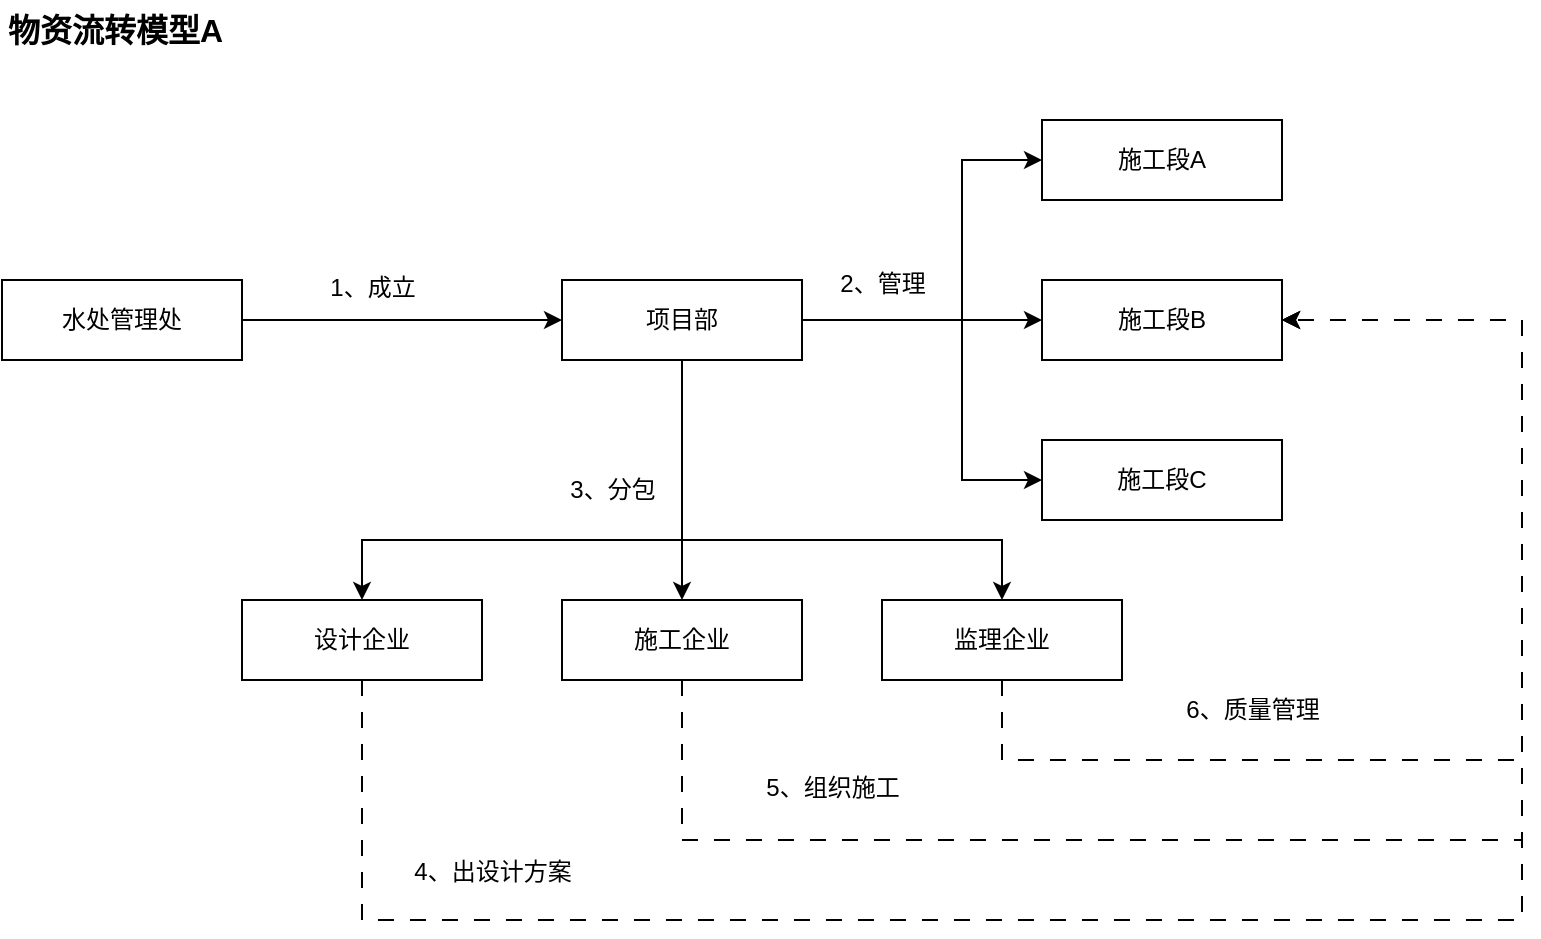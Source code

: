 <mxfile version="22.1.0" type="github" pages="4">
  <diagram name="0001" id="y2zCg2tqc-IcQTNm7M6H">
    <mxGraphModel dx="956" dy="505" grid="1" gridSize="10" guides="1" tooltips="1" connect="1" arrows="1" fold="1" page="1" pageScale="1" pageWidth="1169" pageHeight="827" math="0" shadow="0">
      <root>
        <mxCell id="sdHGfgtrLrPXHbDimJ2l-0" />
        <mxCell id="sdHGfgtrLrPXHbDimJ2l-1" parent="sdHGfgtrLrPXHbDimJ2l-0" />
        <mxCell id="sdHGfgtrLrPXHbDimJ2l-57" value="&lt;b style=&quot;font-size: 16px;&quot;&gt;物资流转模型A&lt;/b&gt;" style="text;html=1;align=left;verticalAlign=middle;resizable=0;points=[];autosize=1;strokeColor=none;fillColor=none;fontSize=16;rounded=0;labelBackgroundColor=none;" parent="sdHGfgtrLrPXHbDimJ2l-1" vertex="1">
          <mxGeometry x="40.5" y="20" width="130" height="30" as="geometry" />
        </mxCell>
        <mxCell id="HL12fgJ5XwXz7NJd2X_L-1" value="" style="rounded=0;orthogonalLoop=1;jettySize=auto;html=1;entryX=1;entryY=0.5;entryDx=0;entryDy=0;exitX=0;exitY=0.5;exitDx=0;exitDy=0;startArrow=classic;startFill=1;endArrow=none;endFill=0;" parent="sdHGfgtrLrPXHbDimJ2l-1" source="DtQQWt-DvLBq8CPffun4-25" target="HL12fgJ5XwXz7NJd2X_L-0" edge="1">
          <mxGeometry relative="1" as="geometry" />
        </mxCell>
        <mxCell id="BgxtSr9YYNLrN_vWo965-9" value="" style="edgeStyle=orthogonalEdgeStyle;rounded=0;orthogonalLoop=1;jettySize=auto;html=1;entryX=0;entryY=0.5;entryDx=0;entryDy=0;" edge="1" parent="sdHGfgtrLrPXHbDimJ2l-1" source="DtQQWt-DvLBq8CPffun4-25" target="BgxtSr9YYNLrN_vWo965-8">
          <mxGeometry relative="1" as="geometry">
            <Array as="points">
              <mxPoint x="520" y="180" />
              <mxPoint x="520" y="100" />
            </Array>
          </mxGeometry>
        </mxCell>
        <mxCell id="BgxtSr9YYNLrN_vWo965-11" value="" style="edgeStyle=orthogonalEdgeStyle;rounded=0;orthogonalLoop=1;jettySize=auto;html=1;entryX=0;entryY=0.5;entryDx=0;entryDy=0;" edge="1" parent="sdHGfgtrLrPXHbDimJ2l-1" source="DtQQWt-DvLBq8CPffun4-25" target="BgxtSr9YYNLrN_vWo965-10">
          <mxGeometry relative="1" as="geometry">
            <Array as="points">
              <mxPoint x="520" y="180" />
              <mxPoint x="520" y="260" />
            </Array>
          </mxGeometry>
        </mxCell>
        <mxCell id="BgxtSr9YYNLrN_vWo965-13" value="" style="edgeStyle=orthogonalEdgeStyle;rounded=0;orthogonalLoop=1;jettySize=auto;html=1;" edge="1" parent="sdHGfgtrLrPXHbDimJ2l-1" source="DtQQWt-DvLBq8CPffun4-25" target="BgxtSr9YYNLrN_vWo965-12">
          <mxGeometry relative="1" as="geometry" />
        </mxCell>
        <mxCell id="BgxtSr9YYNLrN_vWo965-17" value="" style="edgeStyle=orthogonalEdgeStyle;rounded=0;orthogonalLoop=1;jettySize=auto;html=1;exitX=0.5;exitY=1;exitDx=0;exitDy=0;" edge="1" parent="sdHGfgtrLrPXHbDimJ2l-1" source="DtQQWt-DvLBq8CPffun4-25" target="BgxtSr9YYNLrN_vWo965-16">
          <mxGeometry relative="1" as="geometry">
            <Array as="points">
              <mxPoint x="380" y="290" />
              <mxPoint x="540" y="290" />
            </Array>
          </mxGeometry>
        </mxCell>
        <mxCell id="BgxtSr9YYNLrN_vWo965-19" value="" style="edgeStyle=orthogonalEdgeStyle;rounded=0;orthogonalLoop=1;jettySize=auto;html=1;exitX=0.5;exitY=1;exitDx=0;exitDy=0;" edge="1" parent="sdHGfgtrLrPXHbDimJ2l-1" source="DtQQWt-DvLBq8CPffun4-25" target="BgxtSr9YYNLrN_vWo965-18">
          <mxGeometry relative="1" as="geometry">
            <Array as="points">
              <mxPoint x="380" y="290" />
              <mxPoint x="220" y="290" />
            </Array>
          </mxGeometry>
        </mxCell>
        <mxCell id="BgxtSr9YYNLrN_vWo965-21" value="" style="edgeStyle=orthogonalEdgeStyle;rounded=0;orthogonalLoop=1;jettySize=auto;html=1;" edge="1" parent="sdHGfgtrLrPXHbDimJ2l-1" source="DtQQWt-DvLBq8CPffun4-25" target="BgxtSr9YYNLrN_vWo965-20">
          <mxGeometry relative="1" as="geometry" />
        </mxCell>
        <mxCell id="DtQQWt-DvLBq8CPffun4-25" value="项目部" style="rounded=0;whiteSpace=wrap;html=1;" parent="sdHGfgtrLrPXHbDimJ2l-1" vertex="1">
          <mxGeometry x="320" y="160" width="120" height="40" as="geometry" />
        </mxCell>
        <mxCell id="HL12fgJ5XwXz7NJd2X_L-0" value="水处管理处" style="rounded=0;whiteSpace=wrap;html=1;" parent="sdHGfgtrLrPXHbDimJ2l-1" vertex="1">
          <mxGeometry x="40" y="160" width="120" height="40" as="geometry" />
        </mxCell>
        <mxCell id="HL12fgJ5XwXz7NJd2X_L-2" value="1、成立" style="text;html=1;align=center;verticalAlign=middle;resizable=0;points=[];autosize=1;strokeColor=none;fillColor=none;" parent="sdHGfgtrLrPXHbDimJ2l-1" vertex="1">
          <mxGeometry x="190" y="149" width="70" height="30" as="geometry" />
        </mxCell>
        <mxCell id="BgxtSr9YYNLrN_vWo965-6" value="3、分包" style="text;html=1;align=center;verticalAlign=middle;resizable=0;points=[];autosize=1;strokeColor=none;fillColor=none;" vertex="1" parent="sdHGfgtrLrPXHbDimJ2l-1">
          <mxGeometry x="310" y="250" width="70" height="30" as="geometry" />
        </mxCell>
        <mxCell id="BgxtSr9YYNLrN_vWo965-8" value="施工段A" style="rounded=0;whiteSpace=wrap;html=1;" vertex="1" parent="sdHGfgtrLrPXHbDimJ2l-1">
          <mxGeometry x="560" y="80" width="120" height="40" as="geometry" />
        </mxCell>
        <mxCell id="BgxtSr9YYNLrN_vWo965-10" value="施工段C" style="rounded=0;whiteSpace=wrap;html=1;" vertex="1" parent="sdHGfgtrLrPXHbDimJ2l-1">
          <mxGeometry x="560" y="240" width="120" height="40" as="geometry" />
        </mxCell>
        <mxCell id="BgxtSr9YYNLrN_vWo965-12" value="施工段B" style="rounded=0;whiteSpace=wrap;html=1;" vertex="1" parent="sdHGfgtrLrPXHbDimJ2l-1">
          <mxGeometry x="560" y="160" width="120" height="40" as="geometry" />
        </mxCell>
        <mxCell id="BgxtSr9YYNLrN_vWo965-28" value="" style="edgeStyle=orthogonalEdgeStyle;rounded=0;orthogonalLoop=1;jettySize=auto;html=1;entryX=1;entryY=0.5;entryDx=0;entryDy=0;dashed=1;dashPattern=8 8;" edge="1" parent="sdHGfgtrLrPXHbDimJ2l-1" source="BgxtSr9YYNLrN_vWo965-16" target="BgxtSr9YYNLrN_vWo965-12">
          <mxGeometry relative="1" as="geometry">
            <mxPoint x="540" y="440" as="targetPoint" />
            <Array as="points">
              <mxPoint x="540" y="400" />
              <mxPoint x="800" y="400" />
              <mxPoint x="800" y="180" />
            </Array>
          </mxGeometry>
        </mxCell>
        <mxCell id="BgxtSr9YYNLrN_vWo965-16" value="监理企业" style="rounded=0;whiteSpace=wrap;html=1;" vertex="1" parent="sdHGfgtrLrPXHbDimJ2l-1">
          <mxGeometry x="480" y="320" width="120" height="40" as="geometry" />
        </mxCell>
        <mxCell id="BgxtSr9YYNLrN_vWo965-24" value="" style="edgeStyle=orthogonalEdgeStyle;rounded=0;orthogonalLoop=1;jettySize=auto;html=1;entryX=1;entryY=0.5;entryDx=0;entryDy=0;dashed=1;dashPattern=8 8;" edge="1" parent="sdHGfgtrLrPXHbDimJ2l-1" source="BgxtSr9YYNLrN_vWo965-18" target="BgxtSr9YYNLrN_vWo965-12">
          <mxGeometry relative="1" as="geometry">
            <mxPoint x="220" y="440" as="targetPoint" />
            <Array as="points">
              <mxPoint x="220" y="480" />
              <mxPoint x="800" y="480" />
              <mxPoint x="800" y="180" />
            </Array>
          </mxGeometry>
        </mxCell>
        <mxCell id="BgxtSr9YYNLrN_vWo965-18" value="设计企业" style="rounded=0;whiteSpace=wrap;html=1;" vertex="1" parent="sdHGfgtrLrPXHbDimJ2l-1">
          <mxGeometry x="160" y="320" width="120" height="40" as="geometry" />
        </mxCell>
        <mxCell id="BgxtSr9YYNLrN_vWo965-26" value="" style="edgeStyle=orthogonalEdgeStyle;rounded=0;orthogonalLoop=1;jettySize=auto;html=1;entryX=1;entryY=0.5;entryDx=0;entryDy=0;dashed=1;dashPattern=8 8;" edge="1" parent="sdHGfgtrLrPXHbDimJ2l-1" source="BgxtSr9YYNLrN_vWo965-20" target="BgxtSr9YYNLrN_vWo965-12">
          <mxGeometry relative="1" as="geometry">
            <mxPoint x="380" y="440" as="targetPoint" />
            <Array as="points">
              <mxPoint x="380" y="440" />
              <mxPoint x="800" y="440" />
              <mxPoint x="800" y="180" />
            </Array>
          </mxGeometry>
        </mxCell>
        <mxCell id="BgxtSr9YYNLrN_vWo965-20" value="施工企业" style="rounded=0;whiteSpace=wrap;html=1;" vertex="1" parent="sdHGfgtrLrPXHbDimJ2l-1">
          <mxGeometry x="320" y="320" width="120" height="40" as="geometry" />
        </mxCell>
        <mxCell id="BgxtSr9YYNLrN_vWo965-22" value="2、管理" style="text;html=1;align=center;verticalAlign=middle;resizable=0;points=[];autosize=1;strokeColor=none;fillColor=none;" vertex="1" parent="sdHGfgtrLrPXHbDimJ2l-1">
          <mxGeometry x="445" y="147" width="70" height="30" as="geometry" />
        </mxCell>
        <mxCell id="BgxtSr9YYNLrN_vWo965-29" value="4、出设计方案" style="text;html=1;align=center;verticalAlign=middle;resizable=0;points=[];autosize=1;strokeColor=none;fillColor=none;" vertex="1" parent="sdHGfgtrLrPXHbDimJ2l-1">
          <mxGeometry x="235" y="441" width="100" height="30" as="geometry" />
        </mxCell>
        <mxCell id="BgxtSr9YYNLrN_vWo965-30" value="5、组织施工" style="text;html=1;align=center;verticalAlign=middle;resizable=0;points=[];autosize=1;strokeColor=none;fillColor=none;" vertex="1" parent="sdHGfgtrLrPXHbDimJ2l-1">
          <mxGeometry x="410" y="399" width="90" height="30" as="geometry" />
        </mxCell>
        <mxCell id="BgxtSr9YYNLrN_vWo965-31" value="6、质量管理" style="text;html=1;align=center;verticalAlign=middle;resizable=0;points=[];autosize=1;strokeColor=none;fillColor=none;" vertex="1" parent="sdHGfgtrLrPXHbDimJ2l-1">
          <mxGeometry x="620" y="360" width="90" height="30" as="geometry" />
        </mxCell>
      </root>
    </mxGraphModel>
  </diagram>
  <diagram name="0002" id="v6YHIiIqCK-uheLhkEiw">
    <mxGraphModel dx="1434" dy="758" grid="1" gridSize="10" guides="1" tooltips="1" connect="1" arrows="1" fold="1" page="1" pageScale="1" pageWidth="1169" pageHeight="827" math="0" shadow="0">
      <root>
        <mxCell id="5l5dGnRgkD7SMCscCZ9d-0" />
        <mxCell id="5l5dGnRgkD7SMCscCZ9d-1" parent="5l5dGnRgkD7SMCscCZ9d-0" />
        <mxCell id="5l5dGnRgkD7SMCscCZ9d-2" value="&lt;b style=&quot;font-size: 16px;&quot;&gt;物资流转模型B&lt;/b&gt;" style="text;html=1;align=left;verticalAlign=middle;resizable=0;points=[];autosize=1;strokeColor=none;fillColor=none;fontSize=16;rounded=0;labelBackgroundColor=none;" parent="5l5dGnRgkD7SMCscCZ9d-1" vertex="1">
          <mxGeometry x="40.5" y="20" width="130" height="30" as="geometry" />
        </mxCell>
        <mxCell id="5l5dGnRgkD7SMCscCZ9d-3" value="" style="rounded=0;orthogonalLoop=1;jettySize=auto;html=1;entryX=1;entryY=0.25;entryDx=0;entryDy=0;exitX=0;exitY=0.25;exitDx=0;exitDy=0;" parent="5l5dGnRgkD7SMCscCZ9d-1" source="5l5dGnRgkD7SMCscCZ9d-4" target="5l5dGnRgkD7SMCscCZ9d-6" edge="1">
          <mxGeometry relative="1" as="geometry" />
        </mxCell>
        <mxCell id="3BJEEgyNPgTvVs_ZZCeU-1" value="" style="edgeStyle=orthogonalEdgeStyle;rounded=0;orthogonalLoop=1;jettySize=auto;html=1;" parent="5l5dGnRgkD7SMCscCZ9d-1" source="5l5dGnRgkD7SMCscCZ9d-4" target="3BJEEgyNPgTvVs_ZZCeU-0" edge="1">
          <mxGeometry relative="1" as="geometry">
            <Array as="points">
              <mxPoint x="560" y="240" />
              <mxPoint x="560" y="180" />
            </Array>
          </mxGeometry>
        </mxCell>
        <mxCell id="3BJEEgyNPgTvVs_ZZCeU-3" value="" style="edgeStyle=orthogonalEdgeStyle;rounded=0;orthogonalLoop=1;jettySize=auto;html=1;" parent="5l5dGnRgkD7SMCscCZ9d-1" source="5l5dGnRgkD7SMCscCZ9d-4" target="3BJEEgyNPgTvVs_ZZCeU-2" edge="1">
          <mxGeometry relative="1" as="geometry">
            <Array as="points">
              <mxPoint x="560" y="240" />
              <mxPoint x="560" y="300" />
            </Array>
          </mxGeometry>
        </mxCell>
        <mxCell id="5l5dGnRgkD7SMCscCZ9d-4" value="项目部" style="rounded=0;whiteSpace=wrap;html=1;" parent="5l5dGnRgkD7SMCscCZ9d-1" vertex="1">
          <mxGeometry x="321" y="160" width="120" height="160" as="geometry" />
        </mxCell>
        <mxCell id="5l5dGnRgkD7SMCscCZ9d-5" value="" style="edgeStyle=orthogonalEdgeStyle;rounded=0;orthogonalLoop=1;jettySize=auto;html=1;exitX=0.75;exitY=0;exitDx=0;exitDy=0;entryX=0.25;entryY=0;entryDx=0;entryDy=0;elbow=vertical;curved=1;" parent="5l5dGnRgkD7SMCscCZ9d-1" source="5l5dGnRgkD7SMCscCZ9d-6" target="5l5dGnRgkD7SMCscCZ9d-6" edge="1">
          <mxGeometry relative="1" as="geometry">
            <mxPoint x="140" y="80" as="targetPoint" />
            <Array as="points">
              <mxPoint x="130" y="120" />
              <mxPoint x="70" y="120" />
            </Array>
          </mxGeometry>
        </mxCell>
        <mxCell id="kY5L23jOg3op1AkV3N7v-1" value="" style="edgeStyle=orthogonalEdgeStyle;rounded=0;orthogonalLoop=1;jettySize=auto;html=1;entryX=0.25;entryY=0;entryDx=0;entryDy=0;" parent="5l5dGnRgkD7SMCscCZ9d-1" source="5l5dGnRgkD7SMCscCZ9d-6" target="kY5L23jOg3op1AkV3N7v-0" edge="1">
          <mxGeometry relative="1" as="geometry" />
        </mxCell>
        <mxCell id="5l5dGnRgkD7SMCscCZ9d-6" value="水处管理处" style="rounded=0;whiteSpace=wrap;html=1;" parent="5l5dGnRgkD7SMCscCZ9d-1" vertex="1">
          <mxGeometry x="40" y="161" width="120" height="160" as="geometry" />
        </mxCell>
        <mxCell id="5l5dGnRgkD7SMCscCZ9d-7" value="1、提交物资采购申请" style="text;html=1;align=center;verticalAlign=middle;resizable=0;points=[];autosize=1;strokeColor=none;fillColor=none;" parent="5l5dGnRgkD7SMCscCZ9d-1" vertex="1">
          <mxGeometry x="170" y="165" width="140" height="30" as="geometry" />
        </mxCell>
        <mxCell id="5l5dGnRgkD7SMCscCZ9d-8" value="3、同意物资采购申请" style="text;html=1;align=center;verticalAlign=middle;resizable=0;points=[];autosize=1;strokeColor=none;fillColor=none;" parent="5l5dGnRgkD7SMCscCZ9d-1" vertex="1">
          <mxGeometry x="171" y="242" width="140" height="30" as="geometry" />
        </mxCell>
        <mxCell id="5l5dGnRgkD7SMCscCZ9d-9" value="" style="rounded=0;orthogonalLoop=1;jettySize=auto;html=1;entryX=1;entryY=0.75;entryDx=0;entryDy=0;exitX=0;exitY=0.75;exitDx=0;exitDy=0;startArrow=classic;startFill=1;endArrow=none;endFill=0;dashed=1;dashPattern=8 8;" parent="5l5dGnRgkD7SMCscCZ9d-1" source="5l5dGnRgkD7SMCscCZ9d-4" target="5l5dGnRgkD7SMCscCZ9d-6" edge="1">
          <mxGeometry relative="1" as="geometry">
            <mxPoint x="280.5" y="190" as="sourcePoint" />
            <mxPoint x="160.5" y="190" as="targetPoint" />
          </mxGeometry>
        </mxCell>
        <mxCell id="5l5dGnRgkD7SMCscCZ9d-10" value="2、审批物资采购申请" style="text;html=1;align=center;verticalAlign=middle;resizable=0;points=[];autosize=1;strokeColor=none;fillColor=none;" parent="5l5dGnRgkD7SMCscCZ9d-1" vertex="1">
          <mxGeometry x="35.5" y="80" width="140" height="30" as="geometry" />
        </mxCell>
        <mxCell id="kY5L23jOg3op1AkV3N7v-3" value="" style="edgeStyle=orthogonalEdgeStyle;rounded=0;orthogonalLoop=1;jettySize=auto;html=1;exitX=0.75;exitY=0;exitDx=0;exitDy=0;" parent="5l5dGnRgkD7SMCscCZ9d-1" source="kY5L23jOg3op1AkV3N7v-0" edge="1">
          <mxGeometry relative="1" as="geometry">
            <mxPoint x="381" y="320" as="targetPoint" />
          </mxGeometry>
        </mxCell>
        <mxCell id="kY5L23jOg3op1AkV3N7v-0" value="物资供应商" style="rounded=0;whiteSpace=wrap;html=1;" parent="5l5dGnRgkD7SMCscCZ9d-1" vertex="1">
          <mxGeometry x="40" y="400" width="400" height="80" as="geometry" />
        </mxCell>
        <mxCell id="kY5L23jOg3op1AkV3N7v-4" value="4、采购物资" style="text;html=1;align=center;verticalAlign=middle;resizable=0;points=[];autosize=1;strokeColor=none;fillColor=none;" parent="5l5dGnRgkD7SMCscCZ9d-1" vertex="1">
          <mxGeometry x="30.5" y="359" width="90" height="30" as="geometry" />
        </mxCell>
        <mxCell id="kY5L23jOg3op1AkV3N7v-5" value="5、供应物资" style="text;html=1;align=center;verticalAlign=middle;resizable=0;points=[];autosize=1;strokeColor=none;fillColor=none;" parent="5l5dGnRgkD7SMCscCZ9d-1" vertex="1">
          <mxGeometry x="361" y="359" width="90" height="30" as="geometry" />
        </mxCell>
        <mxCell id="3BJEEgyNPgTvVs_ZZCeU-0" value="施工点1" style="rounded=0;whiteSpace=wrap;html=1;" parent="5l5dGnRgkD7SMCscCZ9d-1" vertex="1">
          <mxGeometry x="600" y="160" width="120" height="40" as="geometry" />
        </mxCell>
        <mxCell id="3BJEEgyNPgTvVs_ZZCeU-2" value="施工点2" style="rounded=0;whiteSpace=wrap;html=1;" parent="5l5dGnRgkD7SMCscCZ9d-1" vertex="1">
          <mxGeometry x="600" y="280" width="120" height="40" as="geometry" />
        </mxCell>
        <mxCell id="3BJEEgyNPgTvVs_ZZCeU-4" value="6、调拨物资" style="text;html=1;align=center;verticalAlign=middle;resizable=0;points=[];autosize=1;strokeColor=none;fillColor=none;" parent="5l5dGnRgkD7SMCscCZ9d-1" vertex="1">
          <mxGeometry x="451" y="200" width="90" height="30" as="geometry" />
        </mxCell>
      </root>
    </mxGraphModel>
  </diagram>
  <diagram name="0003" id="Mt6E186VUYARQVFkgp3S">
    <mxGraphModel dx="956" dy="505" grid="1" gridSize="10" guides="1" tooltips="1" connect="1" arrows="1" fold="1" page="1" pageScale="1" pageWidth="1169" pageHeight="827" math="0" shadow="0">
      <root>
        <mxCell id="tSfsUS1J5i7wrl0EEr2g-0" />
        <mxCell id="tSfsUS1J5i7wrl0EEr2g-1" parent="tSfsUS1J5i7wrl0EEr2g-0" />
        <mxCell id="tSfsUS1J5i7wrl0EEr2g-2" value="&lt;b style=&quot;font-size: 16px;&quot;&gt;物资流转模型C&lt;/b&gt;" style="text;html=1;align=left;verticalAlign=middle;resizable=0;points=[];autosize=1;strokeColor=none;fillColor=none;fontSize=16;rounded=0;labelBackgroundColor=none;" vertex="1" parent="tSfsUS1J5i7wrl0EEr2g-1">
          <mxGeometry x="40.5" y="20" width="130" height="30" as="geometry" />
        </mxCell>
        <mxCell id="tSfsUS1J5i7wrl0EEr2g-3" value="" style="rounded=0;orthogonalLoop=1;jettySize=auto;html=1;entryX=1;entryY=0.25;entryDx=0;entryDy=0;exitX=0;exitY=0.25;exitDx=0;exitDy=0;" edge="1" parent="tSfsUS1J5i7wrl0EEr2g-1" source="tSfsUS1J5i7wrl0EEr2g-6" target="tSfsUS1J5i7wrl0EEr2g-9">
          <mxGeometry relative="1" as="geometry" />
        </mxCell>
        <mxCell id="tSfsUS1J5i7wrl0EEr2g-4" value="" style="edgeStyle=orthogonalEdgeStyle;rounded=0;orthogonalLoop=1;jettySize=auto;html=1;" edge="1" parent="tSfsUS1J5i7wrl0EEr2g-1" source="tSfsUS1J5i7wrl0EEr2g-6" target="tSfsUS1J5i7wrl0EEr2g-18">
          <mxGeometry relative="1" as="geometry">
            <Array as="points">
              <mxPoint x="560" y="240" />
              <mxPoint x="560" y="180" />
            </Array>
          </mxGeometry>
        </mxCell>
        <mxCell id="tSfsUS1J5i7wrl0EEr2g-5" value="" style="edgeStyle=orthogonalEdgeStyle;rounded=0;orthogonalLoop=1;jettySize=auto;html=1;" edge="1" parent="tSfsUS1J5i7wrl0EEr2g-1" source="tSfsUS1J5i7wrl0EEr2g-6" target="tSfsUS1J5i7wrl0EEr2g-19">
          <mxGeometry relative="1" as="geometry">
            <Array as="points">
              <mxPoint x="560" y="240" />
              <mxPoint x="560" y="300" />
            </Array>
          </mxGeometry>
        </mxCell>
        <mxCell id="tSfsUS1J5i7wrl0EEr2g-6" value="项目部" style="rounded=0;whiteSpace=wrap;html=1;" vertex="1" parent="tSfsUS1J5i7wrl0EEr2g-1">
          <mxGeometry x="321" y="160" width="120" height="160" as="geometry" />
        </mxCell>
        <mxCell id="tSfsUS1J5i7wrl0EEr2g-7" value="" style="edgeStyle=orthogonalEdgeStyle;rounded=0;orthogonalLoop=1;jettySize=auto;html=1;exitX=0.75;exitY=0;exitDx=0;exitDy=0;entryX=0.25;entryY=0;entryDx=0;entryDy=0;elbow=vertical;curved=1;" edge="1" parent="tSfsUS1J5i7wrl0EEr2g-1" source="tSfsUS1J5i7wrl0EEr2g-9" target="tSfsUS1J5i7wrl0EEr2g-9">
          <mxGeometry relative="1" as="geometry">
            <mxPoint x="140" y="80" as="targetPoint" />
            <Array as="points">
              <mxPoint x="130" y="120" />
              <mxPoint x="70" y="120" />
            </Array>
          </mxGeometry>
        </mxCell>
        <mxCell id="tSfsUS1J5i7wrl0EEr2g-9" value="水处管理处" style="rounded=0;whiteSpace=wrap;html=1;" vertex="1" parent="tSfsUS1J5i7wrl0EEr2g-1">
          <mxGeometry x="40" y="161" width="120" height="160" as="geometry" />
        </mxCell>
        <mxCell id="tSfsUS1J5i7wrl0EEr2g-10" value="2、提交物资报损申请" style="text;html=1;align=center;verticalAlign=middle;resizable=0;points=[];autosize=1;strokeColor=none;fillColor=none;" vertex="1" parent="tSfsUS1J5i7wrl0EEr2g-1">
          <mxGeometry x="170" y="165" width="140" height="30" as="geometry" />
        </mxCell>
        <mxCell id="tSfsUS1J5i7wrl0EEr2g-11" value="3、驳回物资报损申请" style="text;html=1;align=center;verticalAlign=middle;resizable=0;points=[];autosize=1;strokeColor=none;fillColor=none;" vertex="1" parent="tSfsUS1J5i7wrl0EEr2g-1">
          <mxGeometry x="171" y="242" width="140" height="30" as="geometry" />
        </mxCell>
        <mxCell id="tSfsUS1J5i7wrl0EEr2g-12" value="" style="rounded=0;orthogonalLoop=1;jettySize=auto;html=1;entryX=1;entryY=0.75;entryDx=0;entryDy=0;exitX=0;exitY=0.75;exitDx=0;exitDy=0;startArrow=classic;startFill=1;endArrow=none;endFill=0;dashed=1;" edge="1" parent="tSfsUS1J5i7wrl0EEr2g-1" source="tSfsUS1J5i7wrl0EEr2g-6" target="tSfsUS1J5i7wrl0EEr2g-9">
          <mxGeometry relative="1" as="geometry">
            <mxPoint x="280.5" y="190" as="sourcePoint" />
            <mxPoint x="160.5" y="190" as="targetPoint" />
          </mxGeometry>
        </mxCell>
        <mxCell id="tSfsUS1J5i7wrl0EEr2g-13" value="2、审批物资报损申请" style="text;html=1;align=center;verticalAlign=middle;resizable=0;points=[];autosize=1;strokeColor=none;fillColor=none;" vertex="1" parent="tSfsUS1J5i7wrl0EEr2g-1">
          <mxGeometry x="35.5" y="80" width="140" height="30" as="geometry" />
        </mxCell>
        <mxCell id="tSfsUS1J5i7wrl0EEr2g-18" value="施工点1" style="rounded=0;whiteSpace=wrap;html=1;" vertex="1" parent="tSfsUS1J5i7wrl0EEr2g-1">
          <mxGeometry x="600" y="160" width="120" height="40" as="geometry" />
        </mxCell>
        <mxCell id="tSfsUS1J5i7wrl0EEr2g-19" value="施工点2" style="rounded=0;whiteSpace=wrap;html=1;" vertex="1" parent="tSfsUS1J5i7wrl0EEr2g-1">
          <mxGeometry x="600" y="280" width="120" height="40" as="geometry" />
        </mxCell>
        <mxCell id="tSfsUS1J5i7wrl0EEr2g-20" value="1、巡检物资" style="text;html=1;align=center;verticalAlign=middle;resizable=0;points=[];autosize=1;strokeColor=none;fillColor=none;" vertex="1" parent="tSfsUS1J5i7wrl0EEr2g-1">
          <mxGeometry x="451" y="200" width="90" height="30" as="geometry" />
        </mxCell>
      </root>
    </mxGraphModel>
  </diagram>
  <diagram name="0004" id="PrAp4itvaBt87cNJZUI-">
    <mxGraphModel dx="956" dy="505" grid="1" gridSize="10" guides="1" tooltips="1" connect="1" arrows="1" fold="1" page="1" pageScale="1" pageWidth="1169" pageHeight="827" math="0" shadow="0">
      <root>
        <mxCell id="rhkgWrkCz8rwqg9atT6y-0" />
        <mxCell id="rhkgWrkCz8rwqg9atT6y-1" parent="rhkgWrkCz8rwqg9atT6y-0" />
        <mxCell id="rhkgWrkCz8rwqg9atT6y-2" value="&lt;b style=&quot;font-size: 16px;&quot;&gt;物资流转模型C&lt;/b&gt;" style="text;html=1;align=left;verticalAlign=middle;resizable=0;points=[];autosize=1;strokeColor=none;fillColor=none;fontSize=16;rounded=0;labelBackgroundColor=none;" vertex="1" parent="rhkgWrkCz8rwqg9atT6y-1">
          <mxGeometry x="40.5" y="20" width="130" height="30" as="geometry" />
        </mxCell>
        <mxCell id="rhkgWrkCz8rwqg9atT6y-3" value="" style="rounded=0;orthogonalLoop=1;jettySize=auto;html=1;entryX=1;entryY=0.25;entryDx=0;entryDy=0;exitX=0;exitY=0.25;exitDx=0;exitDy=0;" edge="1" parent="rhkgWrkCz8rwqg9atT6y-1" source="rhkgWrkCz8rwqg9atT6y-6" target="rhkgWrkCz8rwqg9atT6y-8">
          <mxGeometry relative="1" as="geometry" />
        </mxCell>
        <mxCell id="rhkgWrkCz8rwqg9atT6y-4" value="" style="edgeStyle=orthogonalEdgeStyle;rounded=0;orthogonalLoop=1;jettySize=auto;html=1;exitX=1;exitY=0.25;exitDx=0;exitDy=0;" edge="1" parent="rhkgWrkCz8rwqg9atT6y-1" source="rhkgWrkCz8rwqg9atT6y-6" target="rhkgWrkCz8rwqg9atT6y-13">
          <mxGeometry relative="1" as="geometry">
            <Array as="points">
              <mxPoint x="441" y="200" />
              <mxPoint x="560" y="200" />
              <mxPoint x="560" y="180" />
            </Array>
          </mxGeometry>
        </mxCell>
        <mxCell id="rhkgWrkCz8rwqg9atT6y-5" value="" style="edgeStyle=orthogonalEdgeStyle;rounded=0;orthogonalLoop=1;jettySize=auto;html=1;exitX=1;exitY=0.25;exitDx=0;exitDy=0;" edge="1" parent="rhkgWrkCz8rwqg9atT6y-1" source="rhkgWrkCz8rwqg9atT6y-6" target="rhkgWrkCz8rwqg9atT6y-14">
          <mxGeometry relative="1" as="geometry">
            <Array as="points">
              <mxPoint x="441" y="200" />
              <mxPoint x="560" y="200" />
              <mxPoint x="560" y="300" />
            </Array>
          </mxGeometry>
        </mxCell>
        <mxCell id="kuHJDLZLfgHXMEPthII--1" value="" style="edgeStyle=orthogonalEdgeStyle;rounded=0;orthogonalLoop=1;jettySize=auto;html=1;exitX=1;exitY=0.75;exitDx=0;exitDy=0;dashed=1;dashPattern=8 8;" edge="1" parent="rhkgWrkCz8rwqg9atT6y-1" source="rhkgWrkCz8rwqg9atT6y-6">
          <mxGeometry relative="1" as="geometry">
            <mxPoint x="720" y="300.5" as="targetPoint" />
            <Array as="points">
              <mxPoint x="480" y="280" />
              <mxPoint x="480" y="350" />
              <mxPoint x="800" y="350" />
              <mxPoint x="800" y="301" />
            </Array>
          </mxGeometry>
        </mxCell>
        <mxCell id="kuHJDLZLfgHXMEPthII--5" value="" style="edgeStyle=orthogonalEdgeStyle;rounded=0;orthogonalLoop=1;jettySize=auto;html=1;exitX=1;exitY=0.75;exitDx=0;exitDy=0;entryX=1;entryY=0.5;entryDx=0;entryDy=0;dashed=1;dashPattern=8 8;" edge="1" parent="rhkgWrkCz8rwqg9atT6y-1" source="rhkgWrkCz8rwqg9atT6y-6" target="rhkgWrkCz8rwqg9atT6y-13">
          <mxGeometry relative="1" as="geometry">
            <mxPoint x="720" y="180" as="targetPoint" />
            <Array as="points">
              <mxPoint x="480" y="280" />
              <mxPoint x="480" y="350" />
              <mxPoint x="800" y="350" />
              <mxPoint x="800" y="180" />
            </Array>
          </mxGeometry>
        </mxCell>
        <mxCell id="rhkgWrkCz8rwqg9atT6y-6" value="项目部" style="rounded=0;whiteSpace=wrap;html=1;" vertex="1" parent="rhkgWrkCz8rwqg9atT6y-1">
          <mxGeometry x="321" y="160" width="120" height="160" as="geometry" />
        </mxCell>
        <mxCell id="rhkgWrkCz8rwqg9atT6y-7" value="" style="edgeStyle=orthogonalEdgeStyle;rounded=0;orthogonalLoop=1;jettySize=auto;html=1;exitX=0.75;exitY=0;exitDx=0;exitDy=0;entryX=0.25;entryY=0;entryDx=0;entryDy=0;elbow=vertical;curved=1;" edge="1" parent="rhkgWrkCz8rwqg9atT6y-1" source="rhkgWrkCz8rwqg9atT6y-8" target="rhkgWrkCz8rwqg9atT6y-8">
          <mxGeometry relative="1" as="geometry">
            <mxPoint x="140" y="80" as="targetPoint" />
            <Array as="points">
              <mxPoint x="130" y="120" />
              <mxPoint x="70" y="120" />
            </Array>
          </mxGeometry>
        </mxCell>
        <mxCell id="f4bf28SdeXL_mjgj8BNk-1" value="" style="edgeStyle=orthogonalEdgeStyle;rounded=0;orthogonalLoop=1;jettySize=auto;html=1;entryX=0.25;entryY=0;entryDx=0;entryDy=0;dashed=1;dashPattern=8 8;" edge="1" parent="rhkgWrkCz8rwqg9atT6y-1" source="rhkgWrkCz8rwqg9atT6y-8" target="f4bf28SdeXL_mjgj8BNk-0">
          <mxGeometry relative="1" as="geometry" />
        </mxCell>
        <mxCell id="rhkgWrkCz8rwqg9atT6y-8" value="水处管理处" style="rounded=0;whiteSpace=wrap;html=1;" vertex="1" parent="rhkgWrkCz8rwqg9atT6y-1">
          <mxGeometry x="40" y="160" width="120" height="160" as="geometry" />
        </mxCell>
        <mxCell id="rhkgWrkCz8rwqg9atT6y-9" value="2、提交物资报损申请" style="text;html=1;align=center;verticalAlign=middle;resizable=0;points=[];autosize=1;strokeColor=none;fillColor=none;" vertex="1" parent="rhkgWrkCz8rwqg9atT6y-1">
          <mxGeometry x="170" y="165" width="140" height="30" as="geometry" />
        </mxCell>
        <mxCell id="rhkgWrkCz8rwqg9atT6y-10" value="4、同意物资报损申请" style="text;html=1;align=center;verticalAlign=middle;resizable=0;points=[];autosize=1;strokeColor=none;fillColor=none;" vertex="1" parent="rhkgWrkCz8rwqg9atT6y-1">
          <mxGeometry x="171" y="242" width="140" height="30" as="geometry" />
        </mxCell>
        <mxCell id="rhkgWrkCz8rwqg9atT6y-11" value="" style="rounded=0;orthogonalLoop=1;jettySize=auto;html=1;entryX=1;entryY=0.75;entryDx=0;entryDy=0;exitX=0;exitY=0.75;exitDx=0;exitDy=0;startArrow=classic;startFill=1;endArrow=none;endFill=0;dashed=1;" edge="1" parent="rhkgWrkCz8rwqg9atT6y-1" source="rhkgWrkCz8rwqg9atT6y-6" target="rhkgWrkCz8rwqg9atT6y-8">
          <mxGeometry relative="1" as="geometry">
            <mxPoint x="280.5" y="190" as="sourcePoint" />
            <mxPoint x="160.5" y="190" as="targetPoint" />
          </mxGeometry>
        </mxCell>
        <mxCell id="rhkgWrkCz8rwqg9atT6y-12" value="2、审批物资报损申请" style="text;html=1;align=center;verticalAlign=middle;resizable=0;points=[];autosize=1;strokeColor=none;fillColor=none;" vertex="1" parent="rhkgWrkCz8rwqg9atT6y-1">
          <mxGeometry x="35.5" y="80" width="140" height="30" as="geometry" />
        </mxCell>
        <mxCell id="rhkgWrkCz8rwqg9atT6y-13" value="施工点1" style="rounded=0;whiteSpace=wrap;html=1;" vertex="1" parent="rhkgWrkCz8rwqg9atT6y-1">
          <mxGeometry x="600" y="160" width="120" height="40" as="geometry" />
        </mxCell>
        <mxCell id="rhkgWrkCz8rwqg9atT6y-14" value="施工点2" style="rounded=0;whiteSpace=wrap;html=1;" vertex="1" parent="rhkgWrkCz8rwqg9atT6y-1">
          <mxGeometry x="600" y="280" width="120" height="40" as="geometry" />
        </mxCell>
        <mxCell id="rhkgWrkCz8rwqg9atT6y-15" value="1、巡检物资" style="text;html=1;align=center;verticalAlign=middle;resizable=0;points=[];autosize=1;strokeColor=none;fillColor=none;" vertex="1" parent="rhkgWrkCz8rwqg9atT6y-1">
          <mxGeometry x="451" y="165" width="90" height="30" as="geometry" />
        </mxCell>
        <mxCell id="HonkUYf3fHFPPM2gwlxm-1" value="" style="edgeStyle=orthogonalEdgeStyle;rounded=0;orthogonalLoop=1;jettySize=auto;html=1;entryX=0.5;entryY=1;entryDx=0;entryDy=0;exitX=0.75;exitY=0;exitDx=0;exitDy=0;dashed=1;dashPattern=8 8;" edge="1" parent="rhkgWrkCz8rwqg9atT6y-1" source="f4bf28SdeXL_mjgj8BNk-0" target="rhkgWrkCz8rwqg9atT6y-6">
          <mxGeometry relative="1" as="geometry">
            <mxPoint x="381" y="321" as="targetPoint" />
          </mxGeometry>
        </mxCell>
        <mxCell id="f4bf28SdeXL_mjgj8BNk-0" value="水处管理处" style="rounded=0;whiteSpace=wrap;html=1;" vertex="1" parent="rhkgWrkCz8rwqg9atT6y-1">
          <mxGeometry x="40" y="401" width="400" height="80" as="geometry" />
        </mxCell>
        <mxCell id="HonkUYf3fHFPPM2gwlxm-2" value="5、采购物资" style="text;html=1;align=center;verticalAlign=middle;resizable=0;points=[];autosize=1;strokeColor=none;fillColor=none;" vertex="1" parent="rhkgWrkCz8rwqg9atT6y-1">
          <mxGeometry x="30" y="370" width="90" height="30" as="geometry" />
        </mxCell>
        <mxCell id="HonkUYf3fHFPPM2gwlxm-3" value="6、供应物资" style="text;html=1;align=center;verticalAlign=middle;resizable=0;points=[];autosize=1;strokeColor=none;fillColor=none;" vertex="1" parent="rhkgWrkCz8rwqg9atT6y-1">
          <mxGeometry x="361" y="367" width="90" height="30" as="geometry" />
        </mxCell>
        <mxCell id="kuHJDLZLfgHXMEPthII--6" value="7、调拨物资" style="text;html=1;align=center;verticalAlign=middle;resizable=0;points=[];autosize=1;strokeColor=none;fillColor=none;" vertex="1" parent="rhkgWrkCz8rwqg9atT6y-1">
          <mxGeometry x="610" y="355" width="90" height="30" as="geometry" />
        </mxCell>
      </root>
    </mxGraphModel>
  </diagram>
</mxfile>

